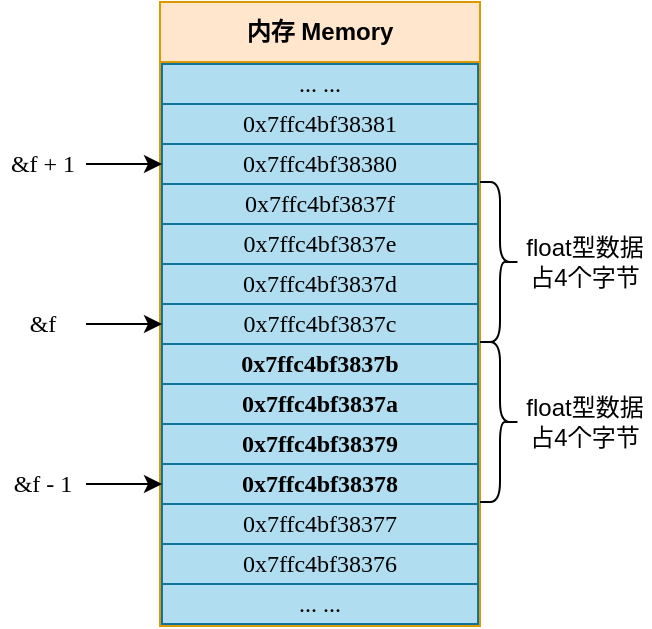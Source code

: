 <mxfile version="22.1.16" type="device">
  <diagram name="Page-1" id="3FU2BRUodX3esNhyQgwJ">
    <mxGraphModel dx="674" dy="463" grid="1" gridSize="10" guides="1" tooltips="1" connect="1" arrows="1" fold="1" page="1" pageScale="1" pageWidth="850" pageHeight="1100" math="0" shadow="0">
      <root>
        <mxCell id="0" />
        <mxCell id="1" parent="0" />
        <mxCell id="Rr48j6R8bM0mg8fOzwoo-1" value="内存 Memory" style="swimlane;whiteSpace=wrap;html=1;startSize=30;fillColor=#ffe6cc;strokeColor=#d79b00;" parent="1" vertex="1">
          <mxGeometry x="320" y="160" width="160" height="312" as="geometry" />
        </mxCell>
        <mxCell id="F_gYWv8rL4ZoQy9qiymJ-1" value="0x7ffc4bf38377" style="rounded=0;whiteSpace=wrap;html=1;fillColor=#b1ddf0;strokeColor=#10739e;fontFamily=consolas;" parent="Rr48j6R8bM0mg8fOzwoo-1" vertex="1">
          <mxGeometry x="1" y="250" width="158" height="21" as="geometry" />
        </mxCell>
        <mxCell id="F_gYWv8rL4ZoQy9qiymJ-2" value="&lt;div&gt;0x7ffc4bf38378&lt;/div&gt;" style="rounded=0;whiteSpace=wrap;html=1;fillColor=#b1ddf0;strokeColor=#10739e;fontFamily=consolas;fontStyle=1" parent="Rr48j6R8bM0mg8fOzwoo-1" vertex="1">
          <mxGeometry x="1" y="231" width="158" height="20" as="geometry" />
        </mxCell>
        <mxCell id="F_gYWv8rL4ZoQy9qiymJ-3" value="0x7ffc4bf38379" style="rounded=0;whiteSpace=wrap;html=1;fillColor=#b1ddf0;strokeColor=#10739e;fontFamily=consolas;fontStyle=1" parent="Rr48j6R8bM0mg8fOzwoo-1" vertex="1">
          <mxGeometry x="1" y="211" width="158" height="20" as="geometry" />
        </mxCell>
        <mxCell id="F_gYWv8rL4ZoQy9qiymJ-4" value="0x7ffc4bf3837a" style="rounded=0;whiteSpace=wrap;html=1;fillColor=#b1ddf0;strokeColor=#10739e;fontFamily=consolas;fontStyle=1" parent="Rr48j6R8bM0mg8fOzwoo-1" vertex="1">
          <mxGeometry x="1" y="191" width="158" height="20" as="geometry" />
        </mxCell>
        <mxCell id="F_gYWv8rL4ZoQy9qiymJ-5" value="0x7ffc4bf3837b" style="rounded=0;whiteSpace=wrap;html=1;fillColor=#b1ddf0;strokeColor=#10739e;fontFamily=consolas;fontStyle=1" parent="Rr48j6R8bM0mg8fOzwoo-1" vertex="1">
          <mxGeometry x="1" y="171" width="158" height="20" as="geometry" />
        </mxCell>
        <mxCell id="F_gYWv8rL4ZoQy9qiymJ-6" value="0x7ffc4bf3837c" style="rounded=0;whiteSpace=wrap;html=1;fillColor=#b1ddf0;strokeColor=#10739e;fontFamily=consolas;fontStyle=0" parent="Rr48j6R8bM0mg8fOzwoo-1" vertex="1">
          <mxGeometry x="1" y="151" width="158" height="20" as="geometry" />
        </mxCell>
        <mxCell id="F_gYWv8rL4ZoQy9qiymJ-7" value="0x7ffc4bf3837d" style="rounded=0;whiteSpace=wrap;html=1;fillColor=#b1ddf0;strokeColor=#10739e;fontFamily=consolas;fontStyle=0" parent="Rr48j6R8bM0mg8fOzwoo-1" vertex="1">
          <mxGeometry x="1" y="131" width="158" height="20" as="geometry" />
        </mxCell>
        <mxCell id="F_gYWv8rL4ZoQy9qiymJ-8" value="0x7ffc4bf3837e" style="rounded=0;whiteSpace=wrap;html=1;fillColor=#b1ddf0;strokeColor=#10739e;fontFamily=consolas;fontStyle=0" parent="Rr48j6R8bM0mg8fOzwoo-1" vertex="1">
          <mxGeometry x="1" y="111" width="158" height="20" as="geometry" />
        </mxCell>
        <mxCell id="F_gYWv8rL4ZoQy9qiymJ-9" value="0x7ffc4bf3837f" style="rounded=0;whiteSpace=wrap;html=1;fillColor=#b1ddf0;strokeColor=#10739e;fontFamily=consolas;fontStyle=0" parent="Rr48j6R8bM0mg8fOzwoo-1" vertex="1">
          <mxGeometry x="1" y="91" width="158" height="20" as="geometry" />
        </mxCell>
        <mxCell id="F_gYWv8rL4ZoQy9qiymJ-10" value="0x7ffc4bf38380" style="rounded=0;whiteSpace=wrap;html=1;fillColor=#b1ddf0;strokeColor=#10739e;fontFamily=consolas;" parent="Rr48j6R8bM0mg8fOzwoo-1" vertex="1">
          <mxGeometry x="1" y="71" width="158" height="20" as="geometry" />
        </mxCell>
        <mxCell id="F_gYWv8rL4ZoQy9qiymJ-11" value="0x7ffc4bf38381" style="rounded=0;whiteSpace=wrap;html=1;fillColor=#b1ddf0;strokeColor=#10739e;fontFamily=consolas;" parent="Rr48j6R8bM0mg8fOzwoo-1" vertex="1">
          <mxGeometry x="1" y="51" width="158" height="20" as="geometry" />
        </mxCell>
        <mxCell id="F_gYWv8rL4ZoQy9qiymJ-12" value="... ..." style="rounded=0;whiteSpace=wrap;html=1;fillColor=#b1ddf0;strokeColor=#10739e;fontFamily=consolas;" parent="Rr48j6R8bM0mg8fOzwoo-1" vertex="1">
          <mxGeometry x="1" y="31" width="158" height="20" as="geometry" />
        </mxCell>
        <mxCell id="F_gYWv8rL4ZoQy9qiymJ-14" value="0x7ffc4bf38376" style="rounded=0;whiteSpace=wrap;html=1;fillColor=#b1ddf0;strokeColor=#10739e;fontFamily=consolas;" parent="Rr48j6R8bM0mg8fOzwoo-1" vertex="1">
          <mxGeometry x="1" y="271" width="158" height="20" as="geometry" />
        </mxCell>
        <mxCell id="F_gYWv8rL4ZoQy9qiymJ-15" value="... ..." style="rounded=0;whiteSpace=wrap;html=1;fillColor=#b1ddf0;strokeColor=#10739e;fontFamily=consolas;" parent="Rr48j6R8bM0mg8fOzwoo-1" vertex="1">
          <mxGeometry x="1" y="291" width="158" height="20" as="geometry" />
        </mxCell>
        <mxCell id="F_gYWv8rL4ZoQy9qiymJ-17" style="edgeStyle=orthogonalEdgeStyle;rounded=0;orthogonalLoop=1;jettySize=auto;html=1;" parent="1" source="F_gYWv8rL4ZoQy9qiymJ-16" target="F_gYWv8rL4ZoQy9qiymJ-2" edge="1">
          <mxGeometry relative="1" as="geometry" />
        </mxCell>
        <mxCell id="F_gYWv8rL4ZoQy9qiymJ-16" value="&lt;font face=&quot;consolas&quot;&gt;&amp;amp;f - 1&lt;/font&gt;" style="text;html=1;strokeColor=none;fillColor=none;align=center;verticalAlign=middle;whiteSpace=wrap;rounded=0;" parent="1" vertex="1">
          <mxGeometry x="240" y="386" width="43" height="30" as="geometry" />
        </mxCell>
        <mxCell id="F_gYWv8rL4ZoQy9qiymJ-20" value="float型数据&lt;br&gt;占4个字节" style="text;html=1;strokeColor=none;fillColor=none;align=center;verticalAlign=middle;whiteSpace=wrap;rounded=0;" parent="1" vertex="1">
          <mxGeometry x="500" y="352.5" width="65" height="35" as="geometry" />
        </mxCell>
        <mxCell id="40I9CQWJ52id2wygrKVK-2" value="&lt;font face=&quot;consolas&quot;&gt;&amp;amp;f&lt;/font&gt;" style="text;html=1;strokeColor=none;fillColor=none;align=center;verticalAlign=middle;whiteSpace=wrap;rounded=0;" vertex="1" parent="1">
          <mxGeometry x="240" y="306" width="43" height="30" as="geometry" />
        </mxCell>
        <mxCell id="40I9CQWJ52id2wygrKVK-3" style="edgeStyle=orthogonalEdgeStyle;rounded=0;orthogonalLoop=1;jettySize=auto;html=1;" edge="1" source="40I9CQWJ52id2wygrKVK-2" parent="1" target="F_gYWv8rL4ZoQy9qiymJ-6">
          <mxGeometry relative="1" as="geometry">
            <mxPoint x="321" y="321" as="targetPoint" />
          </mxGeometry>
        </mxCell>
        <mxCell id="40I9CQWJ52id2wygrKVK-4" style="edgeStyle=orthogonalEdgeStyle;rounded=0;orthogonalLoop=1;jettySize=auto;html=1;" edge="1" source="40I9CQWJ52id2wygrKVK-5" parent="1">
          <mxGeometry relative="1" as="geometry">
            <mxPoint x="321" y="241" as="targetPoint" />
          </mxGeometry>
        </mxCell>
        <mxCell id="40I9CQWJ52id2wygrKVK-5" value="&lt;font face=&quot;consolas&quot;&gt;&amp;amp;f + 1&lt;/font&gt;" style="text;html=1;strokeColor=none;fillColor=none;align=center;verticalAlign=middle;whiteSpace=wrap;rounded=0;" vertex="1" parent="1">
          <mxGeometry x="240" y="226" width="43" height="30" as="geometry" />
        </mxCell>
        <mxCell id="40I9CQWJ52id2wygrKVK-6" value="" style="shape=curlyBracket;whiteSpace=wrap;html=1;rounded=1;flipH=1;labelPosition=right;verticalLabelPosition=middle;align=left;verticalAlign=middle;" vertex="1" parent="1">
          <mxGeometry x="480" y="330" width="20" height="80" as="geometry" />
        </mxCell>
        <mxCell id="40I9CQWJ52id2wygrKVK-7" value="float型数据&lt;br&gt;占4个字节" style="text;html=1;strokeColor=none;fillColor=none;align=center;verticalAlign=middle;whiteSpace=wrap;rounded=0;" vertex="1" parent="1">
          <mxGeometry x="500" y="272.5" width="65" height="35" as="geometry" />
        </mxCell>
        <mxCell id="40I9CQWJ52id2wygrKVK-8" value="" style="shape=curlyBracket;whiteSpace=wrap;html=1;rounded=1;flipH=1;labelPosition=right;verticalLabelPosition=middle;align=left;verticalAlign=middle;" vertex="1" parent="1">
          <mxGeometry x="480" y="250" width="20" height="80" as="geometry" />
        </mxCell>
      </root>
    </mxGraphModel>
  </diagram>
</mxfile>
